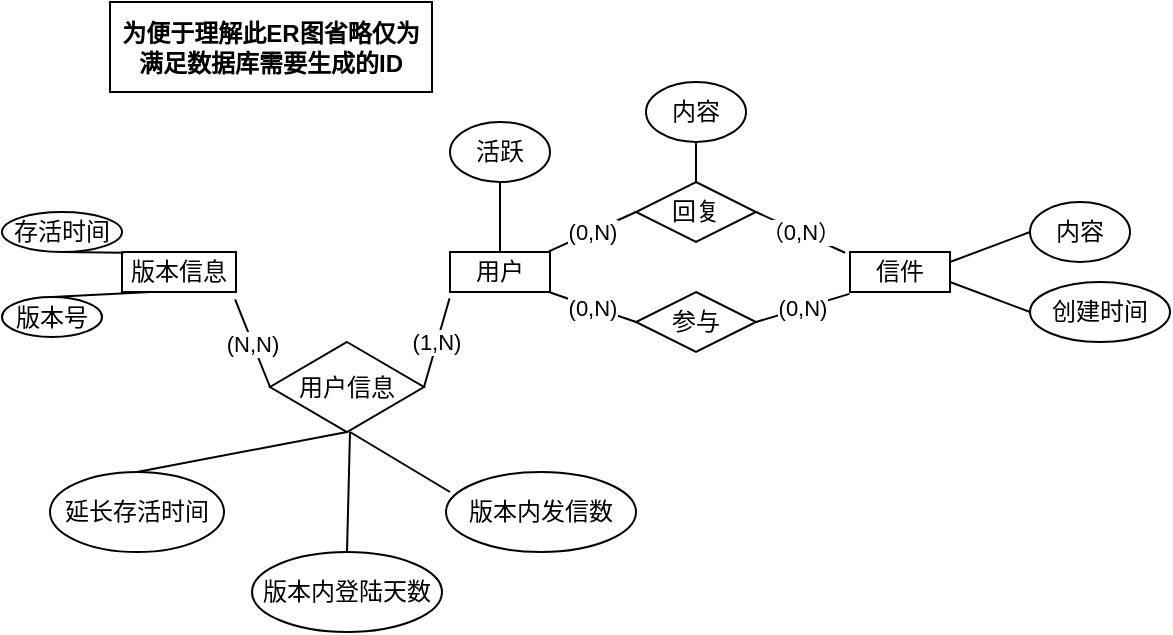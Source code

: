 <mxfile version="12.2.4" pages="1"><diagram id="hOI5DDJL69fnXuL3q1n5" name="Page-1"><mxGraphModel dx="981" dy="614" grid="1" gridSize="10" guides="1" tooltips="1" connect="1" arrows="1" fold="1" page="1" pageScale="1" pageWidth="827" pageHeight="1169" math="0" shadow="0"><root><mxCell id="0"/><mxCell id="1" parent="0"/><mxCell id="2" value="版本信息" style="rounded=0;whiteSpace=wrap;html=1;" parent="1" vertex="1"><mxGeometry x="126" y="260" width="57" height="20" as="geometry"/></mxCell><mxCell id="3" value="" style="endArrow=none;html=1;entryX=0.25;entryY=1;entryDx=0;entryDy=0;exitX=0.5;exitY=0;exitDx=0;exitDy=0;" parent="1" source="4" target="2" edge="1"><mxGeometry width="50" height="50" relative="1" as="geometry"><mxPoint x="220" y="310" as="sourcePoint"/><mxPoint x="320" y="270" as="targetPoint"/></mxGeometry></mxCell><mxCell id="4" value="版本号" style="ellipse;whiteSpace=wrap;html=1;" parent="1" vertex="1"><mxGeometry x="66" y="282.5" width="50" height="20" as="geometry"/></mxCell><mxCell id="5" value="" style="endArrow=none;html=1;entryX=0.015;entryY=0.019;entryDx=0;entryDy=0;entryPerimeter=0;exitX=0.5;exitY=1;exitDx=0;exitDy=0;" parent="1" source="6" target="2" edge="1"><mxGeometry width="50" height="50" relative="1" as="geometry"><mxPoint x="170" y="230" as="sourcePoint"/><mxPoint x="420" y="300" as="targetPoint"/></mxGeometry></mxCell><mxCell id="6" value="存活时间" style="ellipse;whiteSpace=wrap;html=1;" parent="1" vertex="1"><mxGeometry x="66" y="240" width="60" height="20" as="geometry"/></mxCell><mxCell id="9" value="用户" style="rounded=0;whiteSpace=wrap;html=1;" parent="1" vertex="1"><mxGeometry x="290" y="260" width="50" height="20" as="geometry"/></mxCell><mxCell id="10" value="信件" style="rounded=0;whiteSpace=wrap;html=1;" parent="1" vertex="1"><mxGeometry x="490" y="260" width="50" height="20" as="geometry"/></mxCell><mxCell id="13" value="(0,N)" style="endArrow=none;html=1;exitX=0.989;exitY=-0.014;exitDx=0;exitDy=0;exitPerimeter=0;entryX=0;entryY=0.5;entryDx=0;entryDy=0;" parent="1" source="9" target="14" edge="1"><mxGeometry width="50" height="50" relative="1" as="geometry"><mxPoint x="370" y="290" as="sourcePoint"/><mxPoint x="380" y="240" as="targetPoint"/></mxGeometry></mxCell><mxCell id="14" value="回复" style="rhombus;whiteSpace=wrap;html=1;" parent="1" vertex="1"><mxGeometry x="383" y="225" width="60" height="30" as="geometry"/></mxCell><mxCell id="15" value="（0,N）" style="endArrow=none;html=1;entryX=1;entryY=0.5;entryDx=0;entryDy=0;exitX=-0.049;exitY=0.019;exitDx=0;exitDy=0;exitPerimeter=0;" parent="1" source="10" target="14" edge="1"><mxGeometry width="50" height="50" relative="1" as="geometry"><mxPoint x="450" y="400" as="sourcePoint"/><mxPoint x="500" y="350" as="targetPoint"/></mxGeometry></mxCell><mxCell id="16" value="" style="endArrow=none;html=1;exitX=0.5;exitY=0;exitDx=0;exitDy=0;" parent="1" source="14" edge="1"><mxGeometry width="50" height="50" relative="1" as="geometry"><mxPoint x="340" y="220" as="sourcePoint"/><mxPoint x="413" y="200" as="targetPoint"/></mxGeometry></mxCell><mxCell id="17" value="内容" style="ellipse;whiteSpace=wrap;html=1;" parent="1" vertex="1"><mxGeometry x="388" y="175" width="50" height="30" as="geometry"/></mxCell><mxCell id="19" value="参与" style="rhombus;whiteSpace=wrap;html=1;" parent="1" vertex="1"><mxGeometry x="383" y="280" width="60" height="30" as="geometry"/></mxCell><mxCell id="20" value="(0,N)" style="endArrow=none;html=1;exitX=1.002;exitY=1.013;exitDx=0;exitDy=0;exitPerimeter=0;entryX=0;entryY=0.5;entryDx=0;entryDy=0;" parent="1" source="9" target="19" edge="1"><mxGeometry width="50" height="50" relative="1" as="geometry"><mxPoint x="330" y="380" as="sourcePoint"/><mxPoint x="380" y="330" as="targetPoint"/></mxGeometry></mxCell><mxCell id="22" value="(0,N)" style="endArrow=none;html=1;exitX=1;exitY=0.5;exitDx=0;exitDy=0;entryX=-0.005;entryY=1.046;entryDx=0;entryDy=0;entryPerimeter=0;" parent="1" source="19" target="10" edge="1"><mxGeometry width="50" height="50" relative="1" as="geometry"><mxPoint x="460" y="400" as="sourcePoint"/><mxPoint x="510" y="350" as="targetPoint"/></mxGeometry></mxCell><mxCell id="23" value="" style="endArrow=none;html=1;exitX=1;exitY=0.25;exitDx=0;exitDy=0;" parent="1" source="10" edge="1"><mxGeometry width="50" height="50" relative="1" as="geometry"><mxPoint x="600" y="340" as="sourcePoint"/><mxPoint x="580" y="250" as="targetPoint"/></mxGeometry></mxCell><mxCell id="24" value="内容" style="ellipse;whiteSpace=wrap;html=1;" parent="1" vertex="1"><mxGeometry x="580" y="235" width="50" height="30" as="geometry"/></mxCell><mxCell id="25" value="" style="endArrow=none;html=1;exitX=1;exitY=0.75;exitDx=0;exitDy=0;entryX=0;entryY=0.5;entryDx=0;entryDy=0;" parent="1" source="10" target="27" edge="1"><mxGeometry width="50" height="50" relative="1" as="geometry"><mxPoint x="580" y="360" as="sourcePoint"/><mxPoint x="580" y="300" as="targetPoint"/></mxGeometry></mxCell><mxCell id="27" value="创建时间" style="ellipse;whiteSpace=wrap;html=1;" parent="1" vertex="1"><mxGeometry x="580" y="275" width="70" height="30" as="geometry"/></mxCell><mxCell id="28" value="&lt;b&gt;&lt;font style=&quot;font-size: 12px&quot;&gt;为便于理解此ER图省略仅为满足数据库需要生成的ID&lt;/font&gt;&lt;/b&gt;" style="rounded=0;whiteSpace=wrap;html=1;" parent="1" vertex="1"><mxGeometry x="120" y="135" width="161" height="45" as="geometry"/></mxCell><mxCell id="29" value="用户信息" style="rhombus;whiteSpace=wrap;html=1;" parent="1" vertex="1"><mxGeometry x="200" y="305" width="77" height="45" as="geometry"/></mxCell><mxCell id="32" value="(1,N)" style="endArrow=none;html=1;entryX=-0.004;entryY=1.154;entryDx=0;entryDy=0;entryPerimeter=0;exitX=1;exitY=0.5;exitDx=0;exitDy=0;" parent="1" source="29" target="9" edge="1"><mxGeometry width="50" height="50" relative="1" as="geometry"><mxPoint x="70" y="420" as="sourcePoint"/><mxPoint x="120" y="370" as="targetPoint"/></mxGeometry></mxCell><mxCell id="33" value="(N,N)" style="endArrow=none;html=1;entryX=0.992;entryY=1.187;entryDx=0;entryDy=0;entryPerimeter=0;exitX=0;exitY=0.5;exitDx=0;exitDy=0;" parent="1" source="29" target="2" edge="1"><mxGeometry width="50" height="50" relative="1" as="geometry"><mxPoint x="180" y="390" as="sourcePoint"/><mxPoint x="230" y="340" as="targetPoint"/></mxGeometry></mxCell><mxCell id="34" value="" style="endArrow=none;html=1;entryX=0.5;entryY=1;entryDx=0;entryDy=0;exitX=0.5;exitY=0;exitDx=0;exitDy=0;" parent="1" source="36" target="29" edge="1"><mxGeometry width="50" height="50" relative="1" as="geometry"><mxPoint x="160" y="380" as="sourcePoint"/><mxPoint x="270" y="370" as="targetPoint"/></mxGeometry></mxCell><mxCell id="36" value="延长存活时间" style="ellipse;whiteSpace=wrap;html=1;" parent="1" vertex="1"><mxGeometry x="90" y="370" width="87" height="40" as="geometry"/></mxCell><mxCell id="37" value="版本内登陆天数" style="ellipse;whiteSpace=wrap;html=1;" parent="1" vertex="1"><mxGeometry x="191" y="410" width="95" height="40" as="geometry"/></mxCell><mxCell id="38" value="" style="endArrow=none;html=1;exitX=0.5;exitY=0;exitDx=0;exitDy=0;" parent="1" source="37" edge="1"><mxGeometry width="50" height="50" relative="1" as="geometry"><mxPoint x="320" y="390" as="sourcePoint"/><mxPoint x="240" y="350" as="targetPoint"/></mxGeometry></mxCell><mxCell id="39" value="版本内发信数" style="ellipse;whiteSpace=wrap;html=1;" parent="1" vertex="1"><mxGeometry x="288" y="370" width="95" height="40" as="geometry"/></mxCell><mxCell id="40" value="" style="endArrow=none;html=1;exitX=0.021;exitY=0.25;exitDx=0;exitDy=0;exitPerimeter=0;" parent="1" source="39" edge="1"><mxGeometry width="50" height="50" relative="1" as="geometry"><mxPoint x="380" y="500" as="sourcePoint"/><mxPoint x="240" y="350" as="targetPoint"/></mxGeometry></mxCell><mxCell id="41" value="" style="endArrow=none;html=1;exitX=0.5;exitY=0;exitDx=0;exitDy=0;entryX=0.5;entryY=1;entryDx=0;entryDy=0;" parent="1" source="9" target="42" edge="1"><mxGeometry width="50" height="50" relative="1" as="geometry"><mxPoint x="310" y="240" as="sourcePoint"/><mxPoint x="315" y="230" as="targetPoint"/></mxGeometry></mxCell><mxCell id="42" value="活跃" style="ellipse;whiteSpace=wrap;html=1;" parent="1" vertex="1"><mxGeometry x="290" y="195" width="50" height="30" as="geometry"/></mxCell></root></mxGraphModel></diagram></mxfile>